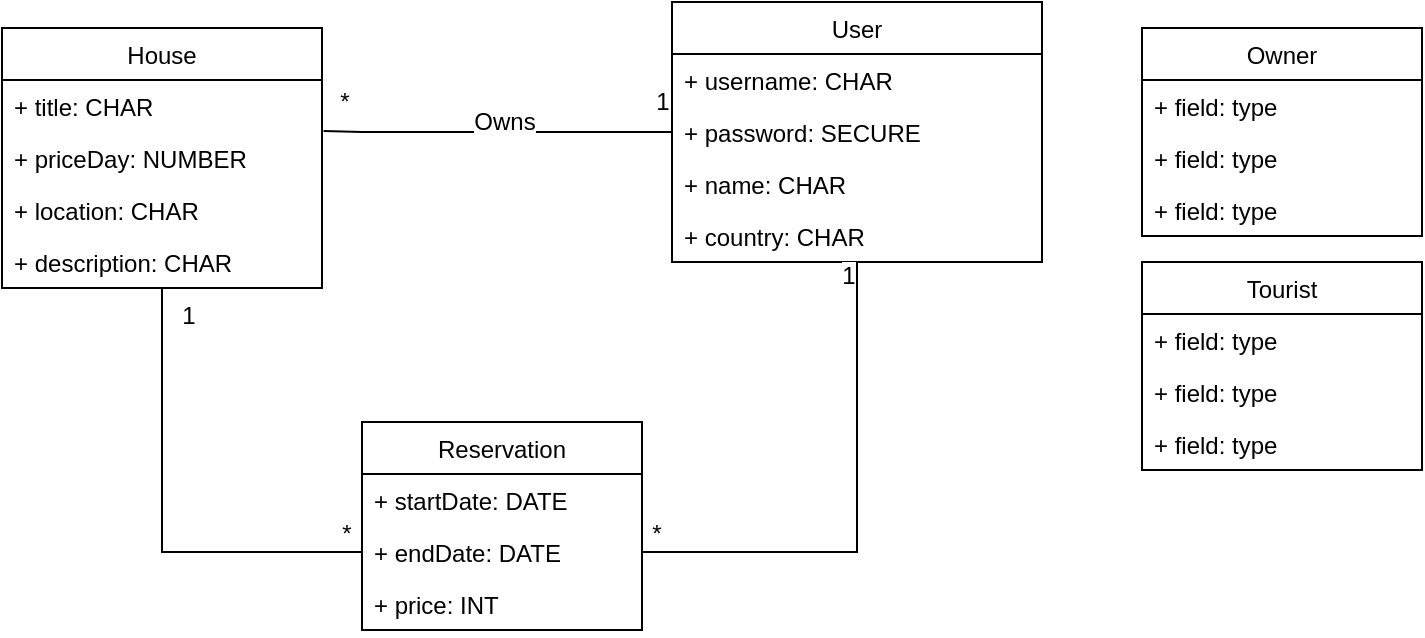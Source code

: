 <mxfile version="12.2.0" type="device" pages="1"><diagram id="irxw55jUPLYMprhdR_Aa" name="Page-1"><mxGraphModel dx="1230" dy="831" grid="1" gridSize="10" guides="1" tooltips="1" connect="1" arrows="1" fold="1" page="1" pageScale="1" pageWidth="850" pageHeight="1100" math="0" shadow="0"><root><mxCell id="0"/><mxCell id="1" parent="0"/><mxCell id="FsiLj2ROcGAnl8U-wh8p-55" style="edgeStyle=orthogonalEdgeStyle;rounded=0;orthogonalLoop=1;jettySize=auto;html=1;entryX=0;entryY=0.5;entryDx=0;entryDy=0;endArrow=none;endFill=0;" edge="1" parent="1" source="FsiLj2ROcGAnl8U-wh8p-1" target="FsiLj2ROcGAnl8U-wh8p-49"><mxGeometry relative="1" as="geometry"/></mxCell><mxCell id="FsiLj2ROcGAnl8U-wh8p-1" value="House" style="swimlane;fontStyle=0;childLayout=stackLayout;horizontal=1;startSize=26;fillColor=none;horizontalStack=0;resizeParent=1;resizeParentMax=0;resizeLast=0;collapsible=1;marginBottom=0;" vertex="1" parent="1"><mxGeometry x="90" y="73" width="160" height="130" as="geometry"/></mxCell><mxCell id="FsiLj2ROcGAnl8U-wh8p-2" value="+ title: CHAR" style="text;strokeColor=none;fillColor=none;align=left;verticalAlign=top;spacingLeft=4;spacingRight=4;overflow=hidden;rotatable=0;points=[[0,0.5],[1,0.5]];portConstraint=eastwest;" vertex="1" parent="FsiLj2ROcGAnl8U-wh8p-1"><mxGeometry y="26" width="160" height="26" as="geometry"/></mxCell><mxCell id="FsiLj2ROcGAnl8U-wh8p-3" value="+ priceDay: NUMBER" style="text;strokeColor=none;fillColor=none;align=left;verticalAlign=top;spacingLeft=4;spacingRight=4;overflow=hidden;rotatable=0;points=[[0,0.5],[1,0.5]];portConstraint=eastwest;" vertex="1" parent="FsiLj2ROcGAnl8U-wh8p-1"><mxGeometry y="52" width="160" height="26" as="geometry"/></mxCell><mxCell id="FsiLj2ROcGAnl8U-wh8p-4" value="+ location: CHAR" style="text;strokeColor=none;fillColor=none;align=left;verticalAlign=top;spacingLeft=4;spacingRight=4;overflow=hidden;rotatable=0;points=[[0,0.5],[1,0.5]];portConstraint=eastwest;" vertex="1" parent="FsiLj2ROcGAnl8U-wh8p-1"><mxGeometry y="78" width="160" height="26" as="geometry"/></mxCell><mxCell id="FsiLj2ROcGAnl8U-wh8p-52" value="+ description: CHAR" style="text;strokeColor=none;fillColor=none;align=left;verticalAlign=top;spacingLeft=4;spacingRight=4;overflow=hidden;rotatable=0;points=[[0,0.5],[1,0.5]];portConstraint=eastwest;" vertex="1" parent="FsiLj2ROcGAnl8U-wh8p-1"><mxGeometry y="104" width="160" height="26" as="geometry"/></mxCell><mxCell id="FsiLj2ROcGAnl8U-wh8p-5" value="Owner" style="swimlane;fontStyle=0;childLayout=stackLayout;horizontal=1;startSize=26;fillColor=none;horizontalStack=0;resizeParent=1;resizeParentMax=0;resizeLast=0;collapsible=1;marginBottom=0;" vertex="1" parent="1"><mxGeometry x="660" y="73" width="140" height="104" as="geometry"/></mxCell><mxCell id="FsiLj2ROcGAnl8U-wh8p-6" value="+ field: type" style="text;strokeColor=none;fillColor=none;align=left;verticalAlign=top;spacingLeft=4;spacingRight=4;overflow=hidden;rotatable=0;points=[[0,0.5],[1,0.5]];portConstraint=eastwest;" vertex="1" parent="FsiLj2ROcGAnl8U-wh8p-5"><mxGeometry y="26" width="140" height="26" as="geometry"/></mxCell><mxCell id="FsiLj2ROcGAnl8U-wh8p-7" value="+ field: type" style="text;strokeColor=none;fillColor=none;align=left;verticalAlign=top;spacingLeft=4;spacingRight=4;overflow=hidden;rotatable=0;points=[[0,0.5],[1,0.5]];portConstraint=eastwest;" vertex="1" parent="FsiLj2ROcGAnl8U-wh8p-5"><mxGeometry y="52" width="140" height="26" as="geometry"/></mxCell><mxCell id="FsiLj2ROcGAnl8U-wh8p-8" value="+ field: type" style="text;strokeColor=none;fillColor=none;align=left;verticalAlign=top;spacingLeft=4;spacingRight=4;overflow=hidden;rotatable=0;points=[[0,0.5],[1,0.5]];portConstraint=eastwest;" vertex="1" parent="FsiLj2ROcGAnl8U-wh8p-5"><mxGeometry y="78" width="140" height="26" as="geometry"/></mxCell><mxCell id="FsiLj2ROcGAnl8U-wh8p-9" value="Tourist" style="swimlane;fontStyle=0;childLayout=stackLayout;horizontal=1;startSize=26;fillColor=none;horizontalStack=0;resizeParent=1;resizeParentMax=0;resizeLast=0;collapsible=1;marginBottom=0;" vertex="1" parent="1"><mxGeometry x="660" y="190" width="140" height="104" as="geometry"/></mxCell><mxCell id="FsiLj2ROcGAnl8U-wh8p-10" value="+ field: type" style="text;strokeColor=none;fillColor=none;align=left;verticalAlign=top;spacingLeft=4;spacingRight=4;overflow=hidden;rotatable=0;points=[[0,0.5],[1,0.5]];portConstraint=eastwest;" vertex="1" parent="FsiLj2ROcGAnl8U-wh8p-9"><mxGeometry y="26" width="140" height="26" as="geometry"/></mxCell><mxCell id="FsiLj2ROcGAnl8U-wh8p-11" value="+ field: type" style="text;strokeColor=none;fillColor=none;align=left;verticalAlign=top;spacingLeft=4;spacingRight=4;overflow=hidden;rotatable=0;points=[[0,0.5],[1,0.5]];portConstraint=eastwest;" vertex="1" parent="FsiLj2ROcGAnl8U-wh8p-9"><mxGeometry y="52" width="140" height="26" as="geometry"/></mxCell><mxCell id="FsiLj2ROcGAnl8U-wh8p-12" value="+ field: type" style="text;strokeColor=none;fillColor=none;align=left;verticalAlign=top;spacingLeft=4;spacingRight=4;overflow=hidden;rotatable=0;points=[[0,0.5],[1,0.5]];portConstraint=eastwest;" vertex="1" parent="FsiLj2ROcGAnl8U-wh8p-9"><mxGeometry y="78" width="140" height="26" as="geometry"/></mxCell><mxCell id="FsiLj2ROcGAnl8U-wh8p-23" style="edgeStyle=orthogonalEdgeStyle;rounded=0;orthogonalLoop=1;jettySize=auto;html=1;endArrow=none;endFill=0;entryX=1.005;entryY=-0.019;entryDx=0;entryDy=0;entryPerimeter=0;" edge="1" parent="1" source="FsiLj2ROcGAnl8U-wh8p-13" target="FsiLj2ROcGAnl8U-wh8p-3"><mxGeometry relative="1" as="geometry"><mxPoint x="280" y="129" as="targetPoint"/><Array as="points"><mxPoint x="270" y="125"/><mxPoint x="270" y="125"/></Array></mxGeometry></mxCell><mxCell id="FsiLj2ROcGAnl8U-wh8p-24" value="Owns" style="text;html=1;resizable=0;points=[];align=center;verticalAlign=middle;labelBackgroundColor=#ffffff;" vertex="1" connectable="0" parent="FsiLj2ROcGAnl8U-wh8p-23"><mxGeometry x="-0.143" y="1" relative="1" as="geometry"><mxPoint x="-10" y="-6" as="offset"/></mxGeometry></mxCell><mxCell id="FsiLj2ROcGAnl8U-wh8p-26" value="*" style="text;html=1;resizable=0;points=[];align=center;verticalAlign=middle;labelBackgroundColor=#ffffff;" vertex="1" connectable="0" parent="FsiLj2ROcGAnl8U-wh8p-23"><mxGeometry x="0.794" y="-1" relative="1" as="geometry"><mxPoint x="-8" y="-14" as="offset"/></mxGeometry></mxCell><mxCell id="FsiLj2ROcGAnl8U-wh8p-27" value="1" style="text;html=1;resizable=0;points=[];align=center;verticalAlign=middle;labelBackgroundColor=#ffffff;" vertex="1" connectable="0" parent="FsiLj2ROcGAnl8U-wh8p-23"><mxGeometry x="-0.794" y="-2" relative="1" as="geometry"><mxPoint x="13" y="-13" as="offset"/></mxGeometry></mxCell><mxCell id="FsiLj2ROcGAnl8U-wh8p-54" style="edgeStyle=orthogonalEdgeStyle;rounded=0;orthogonalLoop=1;jettySize=auto;html=1;entryX=1;entryY=0.5;entryDx=0;entryDy=0;endArrow=none;endFill=0;" edge="1" parent="1" source="FsiLj2ROcGAnl8U-wh8p-13" target="FsiLj2ROcGAnl8U-wh8p-49"><mxGeometry relative="1" as="geometry"/></mxCell><mxCell id="FsiLj2ROcGAnl8U-wh8p-13" value="User" style="swimlane;fontStyle=0;childLayout=stackLayout;horizontal=1;startSize=26;fillColor=none;horizontalStack=0;resizeParent=1;resizeParentMax=0;resizeLast=0;collapsible=1;marginBottom=0;" vertex="1" parent="1"><mxGeometry x="425" y="60" width="185" height="130" as="geometry"/></mxCell><mxCell id="FsiLj2ROcGAnl8U-wh8p-14" value="+ username: CHAR" style="text;strokeColor=none;fillColor=none;align=left;verticalAlign=top;spacingLeft=4;spacingRight=4;overflow=hidden;rotatable=0;points=[[0,0.5],[1,0.5]];portConstraint=eastwest;" vertex="1" parent="FsiLj2ROcGAnl8U-wh8p-13"><mxGeometry y="26" width="185" height="26" as="geometry"/></mxCell><mxCell id="FsiLj2ROcGAnl8U-wh8p-20" value="+ password: SECURE" style="text;strokeColor=none;fillColor=none;align=left;verticalAlign=top;spacingLeft=4;spacingRight=4;overflow=hidden;rotatable=0;points=[[0,0.5],[1,0.5]];portConstraint=eastwest;" vertex="1" parent="FsiLj2ROcGAnl8U-wh8p-13"><mxGeometry y="52" width="185" height="26" as="geometry"/></mxCell><mxCell id="FsiLj2ROcGAnl8U-wh8p-17" value="+ name: CHAR" style="text;strokeColor=none;fillColor=none;align=left;verticalAlign=top;spacingLeft=4;spacingRight=4;overflow=hidden;rotatable=0;points=[[0,0.5],[1,0.5]];portConstraint=eastwest;" vertex="1" parent="FsiLj2ROcGAnl8U-wh8p-13"><mxGeometry y="78" width="185" height="26" as="geometry"/></mxCell><mxCell id="FsiLj2ROcGAnl8U-wh8p-21" value="+ country: CHAR" style="text;strokeColor=none;fillColor=none;align=left;verticalAlign=top;spacingLeft=4;spacingRight=4;overflow=hidden;rotatable=0;points=[[0,0.5],[1,0.5]];portConstraint=eastwest;" vertex="1" parent="FsiLj2ROcGAnl8U-wh8p-13"><mxGeometry y="104" width="185" height="26" as="geometry"/></mxCell><mxCell id="FsiLj2ROcGAnl8U-wh8p-47" value="Reservation" style="swimlane;fontStyle=0;childLayout=stackLayout;horizontal=1;startSize=26;fillColor=none;horizontalStack=0;resizeParent=1;resizeParentMax=0;resizeLast=0;collapsible=1;marginBottom=0;" vertex="1" parent="1"><mxGeometry x="270" y="270" width="140" height="104" as="geometry"/></mxCell><mxCell id="FsiLj2ROcGAnl8U-wh8p-48" value="+ startDate: DATE" style="text;strokeColor=none;fillColor=none;align=left;verticalAlign=top;spacingLeft=4;spacingRight=4;overflow=hidden;rotatable=0;points=[[0,0.5],[1,0.5]];portConstraint=eastwest;" vertex="1" parent="FsiLj2ROcGAnl8U-wh8p-47"><mxGeometry y="26" width="140" height="26" as="geometry"/></mxCell><mxCell id="FsiLj2ROcGAnl8U-wh8p-49" value="+ endDate: DATE" style="text;strokeColor=none;fillColor=none;align=left;verticalAlign=top;spacingLeft=4;spacingRight=4;overflow=hidden;rotatable=0;points=[[0,0.5],[1,0.5]];portConstraint=eastwest;" vertex="1" parent="FsiLj2ROcGAnl8U-wh8p-47"><mxGeometry y="52" width="140" height="26" as="geometry"/></mxCell><mxCell id="FsiLj2ROcGAnl8U-wh8p-50" value="+ price: INT" style="text;strokeColor=none;fillColor=none;align=left;verticalAlign=top;spacingLeft=4;spacingRight=4;overflow=hidden;rotatable=0;points=[[0,0.5],[1,0.5]];portConstraint=eastwest;" vertex="1" parent="FsiLj2ROcGAnl8U-wh8p-47"><mxGeometry y="78" width="140" height="26" as="geometry"/></mxCell><mxCell id="FsiLj2ROcGAnl8U-wh8p-57" value="*" style="text;html=1;resizable=0;points=[];align=center;verticalAlign=middle;labelBackgroundColor=#ffffff;" vertex="1" connectable="0" parent="1"><mxGeometry x="424.592" y="339.973" as="geometry"><mxPoint x="-8" y="-14" as="offset"/></mxGeometry></mxCell><mxCell id="FsiLj2ROcGAnl8U-wh8p-58" value="*" style="text;html=1;resizable=0;points=[];align=center;verticalAlign=middle;labelBackgroundColor=#ffffff;" vertex="1" connectable="0" parent="1"><mxGeometry x="270.092" y="339.973" as="geometry"><mxPoint x="-8" y="-14" as="offset"/></mxGeometry></mxCell><mxCell id="FsiLj2ROcGAnl8U-wh8p-59" value="1" style="text;html=1;resizable=0;points=[];align=center;verticalAlign=middle;labelBackgroundColor=#ffffff;" vertex="1" connectable="0" parent="1"><mxGeometry x="500.069" y="210.207" as="geometry"><mxPoint x="13" y="-13" as="offset"/></mxGeometry></mxCell><mxCell id="FsiLj2ROcGAnl8U-wh8p-60" value="1" style="text;html=1;resizable=0;points=[];align=center;verticalAlign=middle;labelBackgroundColor=#ffffff;" vertex="1" connectable="0" parent="1"><mxGeometry x="170.069" y="230.207" as="geometry"><mxPoint x="13" y="-13" as="offset"/></mxGeometry></mxCell></root></mxGraphModel></diagram></mxfile>